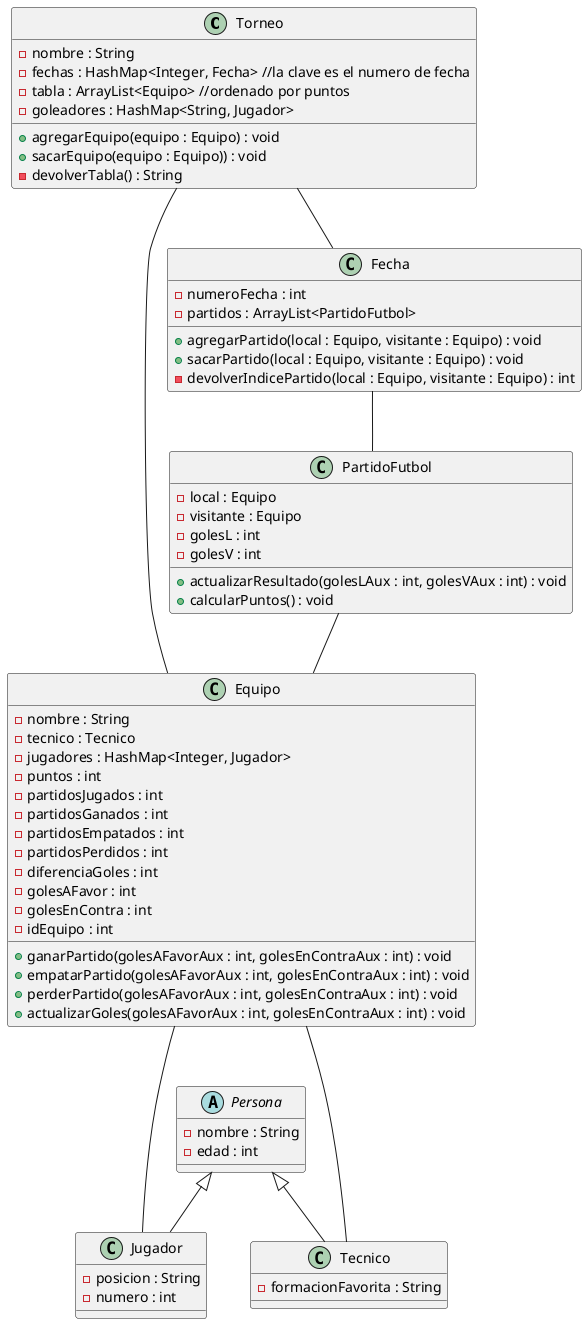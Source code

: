 @startuml
Torneo -- Equipo
Torneo -- Fecha
Fecha -- PartidoFutbol
PartidoFutbol -- Equipo
Equipo --- Jugador
Equipo --- Tecnico
class Torneo {
    - nombre : String
    - fechas : HashMap<Integer, Fecha> //la clave es el numero de fecha
    - tabla : ArrayList<Equipo> //ordenado por puntos
    - goleadores : HashMap<String, Jugador>
    + agregarEquipo(equipo : Equipo) : void
    + sacarEquipo(equipo : Equipo)) : void
    - devolverTabla() : String
}
class Fecha {
    - numeroFecha : int
    - partidos : ArrayList<PartidoFutbol>
    + agregarPartido(local : Equipo, visitante : Equipo) : void
    + sacarPartido(local : Equipo, visitante : Equipo) : void
    - devolverIndicePartido(local : Equipo, visitante : Equipo) : int
}
class PartidoFutbol {
    - local : Equipo
    - visitante : Equipo
    - golesL : int
    - golesV : int
    + actualizarResultado(golesLAux : int, golesVAux : int) : void
    + calcularPuntos() : void
}
class Equipo {
    - nombre : String
    - tecnico : Tecnico
    - jugadores : HashMap<Integer, Jugador>
    - puntos : int
    - partidosJugados : int
    - partidosGanados : int
    - partidosEmpatados : int
    - partidosPerdidos : int
    - diferenciaGoles : int
    - golesAFavor : int
    - golesEnContra : int
    - idEquipo : int
    + ganarPartido(golesAFavorAux : int, golesEnContraAux : int) : void
    + empatarPartido(golesAFavorAux : int, golesEnContraAux : int) : void
    + perderPartido(golesAFavorAux : int, golesEnContraAux : int) : void
    + actualizarGoles(golesAFavorAux : int, golesEnContraAux : int) : void
}
abstract class Persona {
    - nombre : String
    - edad : int
}
class Jugador extends Persona {
    - posicion : String
    - numero : int
}
class Tecnico extends Persona {
    - formacionFavorita : String
}
@enduml
